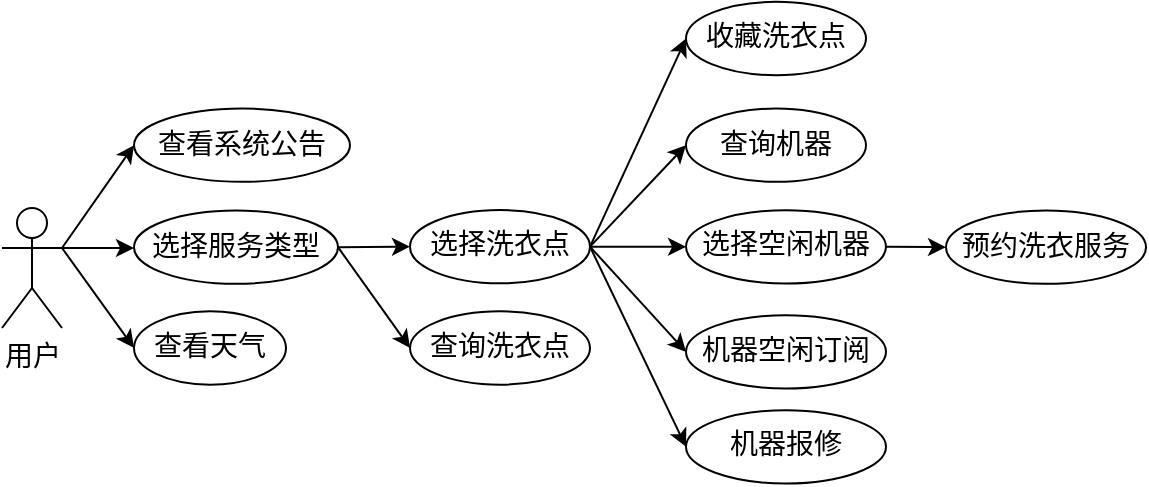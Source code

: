 <mxfile version="26.2.14">
  <diagram name="第 1 页" id="bXbiH3EwShpQN_3dVzvC">
    <mxGraphModel dx="1281" dy="614" grid="1" gridSize="10" guides="1" tooltips="1" connect="1" arrows="1" fold="1" page="1" pageScale="1" pageWidth="827" pageHeight="1169" math="0" shadow="0">
      <root>
        <mxCell id="0" />
        <mxCell id="1" parent="0" />
        <mxCell id="0HjXq0CEjoln_zBARy2v-10" style="edgeStyle=orthogonalEdgeStyle;rounded=0;orthogonalLoop=1;jettySize=auto;html=1;exitX=1;exitY=0.333;exitDx=0;exitDy=0;exitPerimeter=0;entryX=0;entryY=0.5;entryDx=0;entryDy=0;fontFamily=宋体;fontSize=14;" parent="1" source="rSCCLJno3e1j1hXcmhqp-1" target="rSCCLJno3e1j1hXcmhqp-6" edge="1">
          <mxGeometry relative="1" as="geometry" />
        </mxCell>
        <mxCell id="0HjXq0CEjoln_zBARy2v-11" style="edgeStyle=none;rounded=0;orthogonalLoop=1;jettySize=auto;html=1;exitX=1;exitY=0.333;exitDx=0;exitDy=0;exitPerimeter=0;entryX=0;entryY=0.5;entryDx=0;entryDy=0;fontFamily=宋体;fontSize=14;" parent="1" source="rSCCLJno3e1j1hXcmhqp-1" target="rSCCLJno3e1j1hXcmhqp-4" edge="1">
          <mxGeometry relative="1" as="geometry" />
        </mxCell>
        <mxCell id="0HjXq0CEjoln_zBARy2v-12" style="edgeStyle=none;rounded=0;orthogonalLoop=1;jettySize=auto;html=1;exitX=1;exitY=0.333;exitDx=0;exitDy=0;exitPerimeter=0;entryX=0;entryY=0.5;entryDx=0;entryDy=0;fontFamily=宋体;fontSize=14;" parent="1" source="rSCCLJno3e1j1hXcmhqp-1" target="rSCCLJno3e1j1hXcmhqp-7" edge="1">
          <mxGeometry relative="1" as="geometry" />
        </mxCell>
        <mxCell id="rSCCLJno3e1j1hXcmhqp-1" value="用户" style="shape=umlActor;verticalLabelPosition=bottom;verticalAlign=top;html=1;outlineConnect=0;fontFamily=宋体;fontSize=14;" parent="1" vertex="1">
          <mxGeometry x="126" y="120.0" width="30" height="60" as="geometry" />
        </mxCell>
        <mxCell id="rSCCLJno3e1j1hXcmhqp-4" value="查看系统公告" style="ellipse;whiteSpace=wrap;html=1;fontFamily=宋体;fontSize=14;" parent="1" vertex="1">
          <mxGeometry x="192" y="70.26" width="108" height="36.67" as="geometry" />
        </mxCell>
        <mxCell id="0HjXq0CEjoln_zBARy2v-13" style="edgeStyle=none;rounded=0;orthogonalLoop=1;jettySize=auto;html=1;exitX=1;exitY=0.5;exitDx=0;exitDy=0;entryX=0;entryY=0.5;entryDx=0;entryDy=0;fontFamily=宋体;fontSize=14;" parent="1" source="rSCCLJno3e1j1hXcmhqp-6" target="0HjXq0CEjoln_zBARy2v-2" edge="1">
          <mxGeometry relative="1" as="geometry" />
        </mxCell>
        <mxCell id="0HjXq0CEjoln_zBARy2v-14" style="edgeStyle=none;rounded=0;orthogonalLoop=1;jettySize=auto;html=1;exitX=1;exitY=0.5;exitDx=0;exitDy=0;entryX=0;entryY=0.5;entryDx=0;entryDy=0;fontFamily=宋体;fontSize=14;" parent="1" source="rSCCLJno3e1j1hXcmhqp-6" target="0HjXq0CEjoln_zBARy2v-4" edge="1">
          <mxGeometry relative="1" as="geometry" />
        </mxCell>
        <mxCell id="rSCCLJno3e1j1hXcmhqp-6" value="选择服务类型" style="ellipse;whiteSpace=wrap;html=1;fontFamily=宋体;fontSize=14;" parent="1" vertex="1">
          <mxGeometry x="192" y="121.26" width="102" height="36.67" as="geometry" />
        </mxCell>
        <mxCell id="rSCCLJno3e1j1hXcmhqp-7" value="查看天气" style="ellipse;whiteSpace=wrap;html=1;fontFamily=宋体;fontSize=14;" parent="1" vertex="1">
          <mxGeometry x="192" y="171.67" width="76" height="36.67" as="geometry" />
        </mxCell>
        <mxCell id="0HjXq0CEjoln_zBARy2v-1" value="查询机器" style="ellipse;whiteSpace=wrap;html=1;fontFamily=宋体;fontSize=14;" parent="1" vertex="1">
          <mxGeometry x="468" y="70.26" width="90" height="36.67" as="geometry" />
        </mxCell>
        <mxCell id="0HjXq0CEjoln_zBARy2v-15" style="edgeStyle=none;rounded=0;orthogonalLoop=1;jettySize=auto;html=1;exitX=1;exitY=0.5;exitDx=0;exitDy=0;entryX=0;entryY=0.5;entryDx=0;entryDy=0;fontFamily=宋体;fontSize=14;" parent="1" source="0HjXq0CEjoln_zBARy2v-2" target="0HjXq0CEjoln_zBARy2v-5" edge="1">
          <mxGeometry relative="1" as="geometry" />
        </mxCell>
        <mxCell id="0HjXq0CEjoln_zBARy2v-16" style="edgeStyle=none;rounded=0;orthogonalLoop=1;jettySize=auto;html=1;exitX=1;exitY=0.5;exitDx=0;exitDy=0;entryX=0;entryY=0.5;entryDx=0;entryDy=0;fontFamily=宋体;fontSize=14;" parent="1" source="0HjXq0CEjoln_zBARy2v-2" target="0HjXq0CEjoln_zBARy2v-1" edge="1">
          <mxGeometry relative="1" as="geometry" />
        </mxCell>
        <mxCell id="0HjXq0CEjoln_zBARy2v-17" style="edgeStyle=none;rounded=0;orthogonalLoop=1;jettySize=auto;html=1;exitX=1;exitY=0.5;exitDx=0;exitDy=0;entryX=0;entryY=0.5;entryDx=0;entryDy=0;fontFamily=宋体;fontSize=14;" parent="1" source="0HjXq0CEjoln_zBARy2v-2" target="0HjXq0CEjoln_zBARy2v-9" edge="1">
          <mxGeometry relative="1" as="geometry" />
        </mxCell>
        <mxCell id="0HjXq0CEjoln_zBARy2v-18" style="edgeStyle=none;rounded=0;orthogonalLoop=1;jettySize=auto;html=1;exitX=1;exitY=0.5;exitDx=0;exitDy=0;entryX=0;entryY=0.5;entryDx=0;entryDy=0;fontFamily=宋体;fontSize=14;" parent="1" source="0HjXq0CEjoln_zBARy2v-2" target="0HjXq0CEjoln_zBARy2v-7" edge="1">
          <mxGeometry relative="1" as="geometry" />
        </mxCell>
        <mxCell id="0HjXq0CEjoln_zBARy2v-19" style="edgeStyle=none;rounded=0;orthogonalLoop=1;jettySize=auto;html=1;exitX=1;exitY=0.5;exitDx=0;exitDy=0;entryX=0;entryY=0.5;entryDx=0;entryDy=0;fontFamily=宋体;fontSize=14;" parent="1" source="0HjXq0CEjoln_zBARy2v-2" target="0HjXq0CEjoln_zBARy2v-6" edge="1">
          <mxGeometry relative="1" as="geometry" />
        </mxCell>
        <mxCell id="0HjXq0CEjoln_zBARy2v-2" value="选择洗衣点" style="ellipse;whiteSpace=wrap;html=1;fontFamily=宋体;fontSize=14;" parent="1" vertex="1">
          <mxGeometry x="330" y="121" width="90" height="36.67" as="geometry" />
        </mxCell>
        <mxCell id="0HjXq0CEjoln_zBARy2v-4" value="查询洗衣点" style="ellipse;whiteSpace=wrap;html=1;fontFamily=宋体;fontSize=14;" parent="1" vertex="1">
          <mxGeometry x="330" y="171.67" width="90" height="36.67" as="geometry" />
        </mxCell>
        <mxCell id="0HjXq0CEjoln_zBARy2v-5" value="收藏洗衣点" style="ellipse;whiteSpace=wrap;html=1;fontFamily=宋体;fontSize=14;" parent="1" vertex="1">
          <mxGeometry x="468" y="16.92" width="90" height="36.67" as="geometry" />
        </mxCell>
        <mxCell id="0HjXq0CEjoln_zBARy2v-6" value="机器报修" style="ellipse;whiteSpace=wrap;html=1;fontFamily=宋体;fontSize=14;" parent="1" vertex="1">
          <mxGeometry x="468" y="221.09" width="100" height="36.67" as="geometry" />
        </mxCell>
        <mxCell id="0HjXq0CEjoln_zBARy2v-7" value="机器空闲订阅" style="ellipse;whiteSpace=wrap;html=1;fontFamily=宋体;fontSize=14;" parent="1" vertex="1">
          <mxGeometry x="468" y="173.59" width="100" height="36.67" as="geometry" />
        </mxCell>
        <mxCell id="0HjXq0CEjoln_zBARy2v-8" value="预约洗衣服务" style="ellipse;whiteSpace=wrap;html=1;fontFamily=宋体;fontSize=14;" parent="1" vertex="1">
          <mxGeometry x="598" y="121.26" width="100" height="36.67" as="geometry" />
        </mxCell>
        <mxCell id="0HjXq0CEjoln_zBARy2v-20" style="edgeStyle=none;rounded=0;orthogonalLoop=1;jettySize=auto;html=1;exitX=1;exitY=0.5;exitDx=0;exitDy=0;entryX=0;entryY=0.5;entryDx=0;entryDy=0;fontFamily=宋体;fontSize=14;" parent="1" source="0HjXq0CEjoln_zBARy2v-9" target="0HjXq0CEjoln_zBARy2v-8" edge="1">
          <mxGeometry relative="1" as="geometry" />
        </mxCell>
        <mxCell id="0HjXq0CEjoln_zBARy2v-9" value="选择空闲机器" style="ellipse;whiteSpace=wrap;html=1;fontFamily=宋体;fontSize=14;" parent="1" vertex="1">
          <mxGeometry x="468" y="121.09" width="100" height="36.67" as="geometry" />
        </mxCell>
      </root>
    </mxGraphModel>
  </diagram>
</mxfile>

